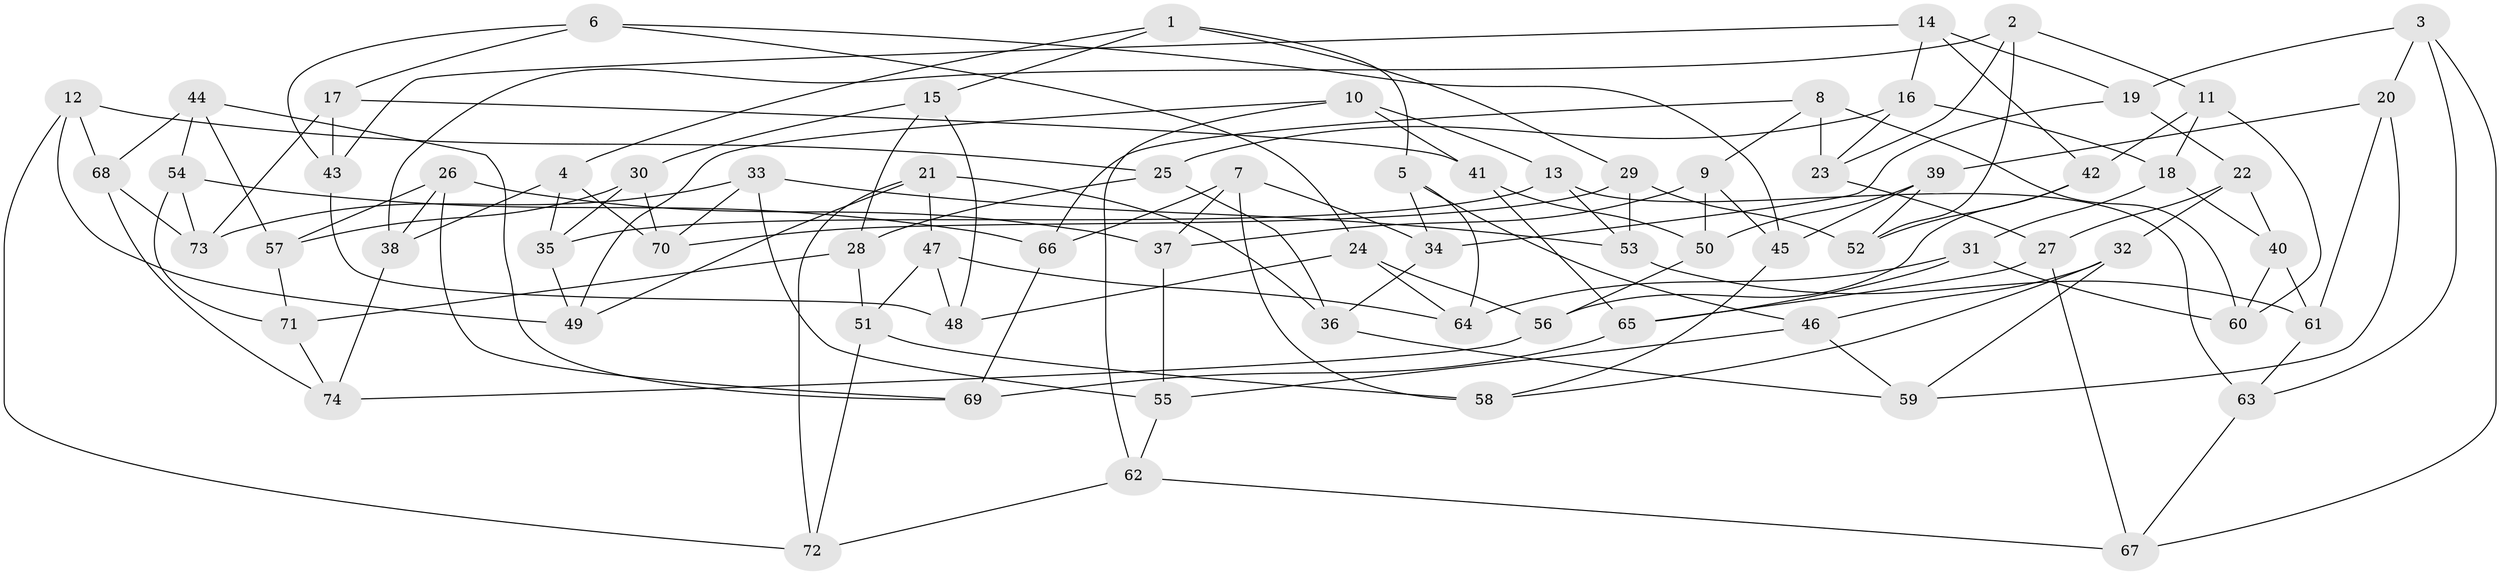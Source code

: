 // coarse degree distribution, {6: 0.5454545454545454, 4: 0.3181818181818182, 5: 0.11363636363636363, 3: 0.022727272727272728}
// Generated by graph-tools (version 1.1) at 2025/24/03/03/25 07:24:26]
// undirected, 74 vertices, 148 edges
graph export_dot {
graph [start="1"]
  node [color=gray90,style=filled];
  1;
  2;
  3;
  4;
  5;
  6;
  7;
  8;
  9;
  10;
  11;
  12;
  13;
  14;
  15;
  16;
  17;
  18;
  19;
  20;
  21;
  22;
  23;
  24;
  25;
  26;
  27;
  28;
  29;
  30;
  31;
  32;
  33;
  34;
  35;
  36;
  37;
  38;
  39;
  40;
  41;
  42;
  43;
  44;
  45;
  46;
  47;
  48;
  49;
  50;
  51;
  52;
  53;
  54;
  55;
  56;
  57;
  58;
  59;
  60;
  61;
  62;
  63;
  64;
  65;
  66;
  67;
  68;
  69;
  70;
  71;
  72;
  73;
  74;
  1 -- 29;
  1 -- 5;
  1 -- 15;
  1 -- 4;
  2 -- 23;
  2 -- 52;
  2 -- 38;
  2 -- 11;
  3 -- 63;
  3 -- 67;
  3 -- 19;
  3 -- 20;
  4 -- 38;
  4 -- 70;
  4 -- 35;
  5 -- 64;
  5 -- 46;
  5 -- 34;
  6 -- 43;
  6 -- 45;
  6 -- 17;
  6 -- 24;
  7 -- 58;
  7 -- 37;
  7 -- 34;
  7 -- 66;
  8 -- 60;
  8 -- 9;
  8 -- 66;
  8 -- 23;
  9 -- 50;
  9 -- 45;
  9 -- 37;
  10 -- 41;
  10 -- 49;
  10 -- 62;
  10 -- 13;
  11 -- 60;
  11 -- 18;
  11 -- 42;
  12 -- 49;
  12 -- 68;
  12 -- 72;
  12 -- 25;
  13 -- 63;
  13 -- 35;
  13 -- 53;
  14 -- 19;
  14 -- 43;
  14 -- 16;
  14 -- 42;
  15 -- 48;
  15 -- 28;
  15 -- 30;
  16 -- 18;
  16 -- 25;
  16 -- 23;
  17 -- 41;
  17 -- 73;
  17 -- 43;
  18 -- 31;
  18 -- 40;
  19 -- 22;
  19 -- 34;
  20 -- 61;
  20 -- 59;
  20 -- 39;
  21 -- 36;
  21 -- 72;
  21 -- 47;
  21 -- 49;
  22 -- 27;
  22 -- 32;
  22 -- 40;
  23 -- 27;
  24 -- 56;
  24 -- 48;
  24 -- 64;
  25 -- 36;
  25 -- 28;
  26 -- 69;
  26 -- 37;
  26 -- 57;
  26 -- 38;
  27 -- 65;
  27 -- 67;
  28 -- 51;
  28 -- 71;
  29 -- 70;
  29 -- 53;
  29 -- 52;
  30 -- 70;
  30 -- 35;
  30 -- 57;
  31 -- 60;
  31 -- 64;
  31 -- 65;
  32 -- 58;
  32 -- 59;
  32 -- 46;
  33 -- 55;
  33 -- 73;
  33 -- 70;
  33 -- 53;
  34 -- 36;
  35 -- 49;
  36 -- 59;
  37 -- 55;
  38 -- 74;
  39 -- 52;
  39 -- 50;
  39 -- 45;
  40 -- 60;
  40 -- 61;
  41 -- 65;
  41 -- 50;
  42 -- 56;
  42 -- 52;
  43 -- 48;
  44 -- 68;
  44 -- 69;
  44 -- 54;
  44 -- 57;
  45 -- 58;
  46 -- 55;
  46 -- 59;
  47 -- 48;
  47 -- 51;
  47 -- 64;
  50 -- 56;
  51 -- 72;
  51 -- 58;
  53 -- 61;
  54 -- 66;
  54 -- 71;
  54 -- 73;
  55 -- 62;
  56 -- 74;
  57 -- 71;
  61 -- 63;
  62 -- 72;
  62 -- 67;
  63 -- 67;
  65 -- 69;
  66 -- 69;
  68 -- 73;
  68 -- 74;
  71 -- 74;
}

